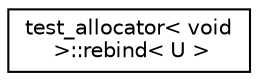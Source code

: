 digraph "Graphical Class Hierarchy"
{
  edge [fontname="Helvetica",fontsize="10",labelfontname="Helvetica",labelfontsize="10"];
  node [fontname="Helvetica",fontsize="10",shape=record];
  rankdir="LR";
  Node0 [label="test_allocator\< void\l \>::rebind\< U \>",height=0.2,width=0.4,color="black", fillcolor="white", style="filled",URL="$structtest__allocator_3_01void_01_4_1_1rebind.html"];
}
